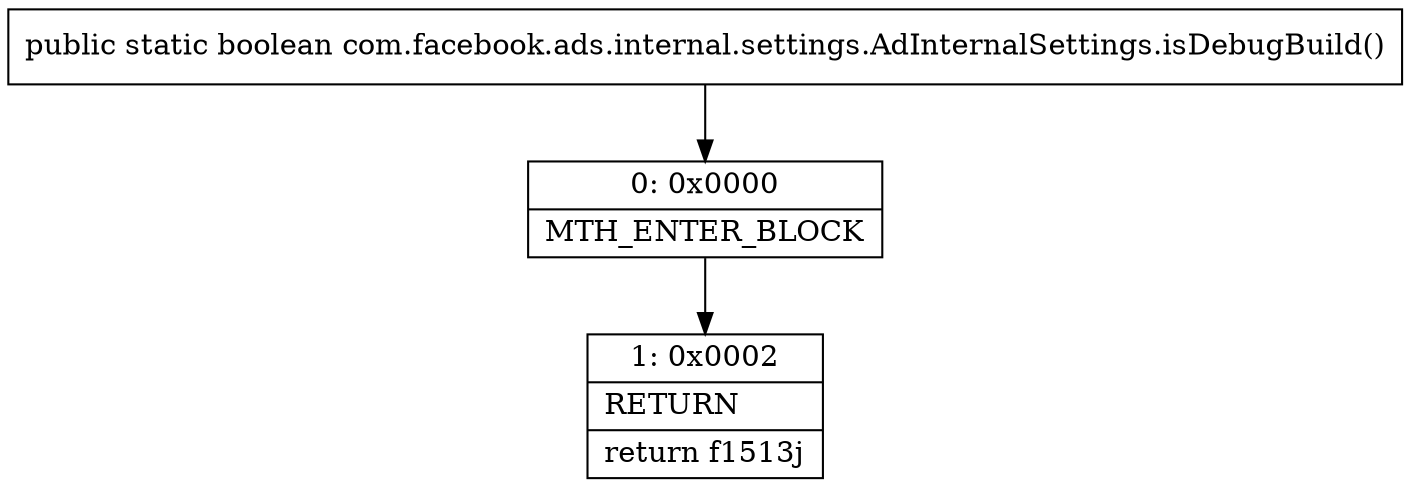 digraph "CFG forcom.facebook.ads.internal.settings.AdInternalSettings.isDebugBuild()Z" {
Node_0 [shape=record,label="{0\:\ 0x0000|MTH_ENTER_BLOCK\l}"];
Node_1 [shape=record,label="{1\:\ 0x0002|RETURN\l|return f1513j\l}"];
MethodNode[shape=record,label="{public static boolean com.facebook.ads.internal.settings.AdInternalSettings.isDebugBuild() }"];
MethodNode -> Node_0;
Node_0 -> Node_1;
}


